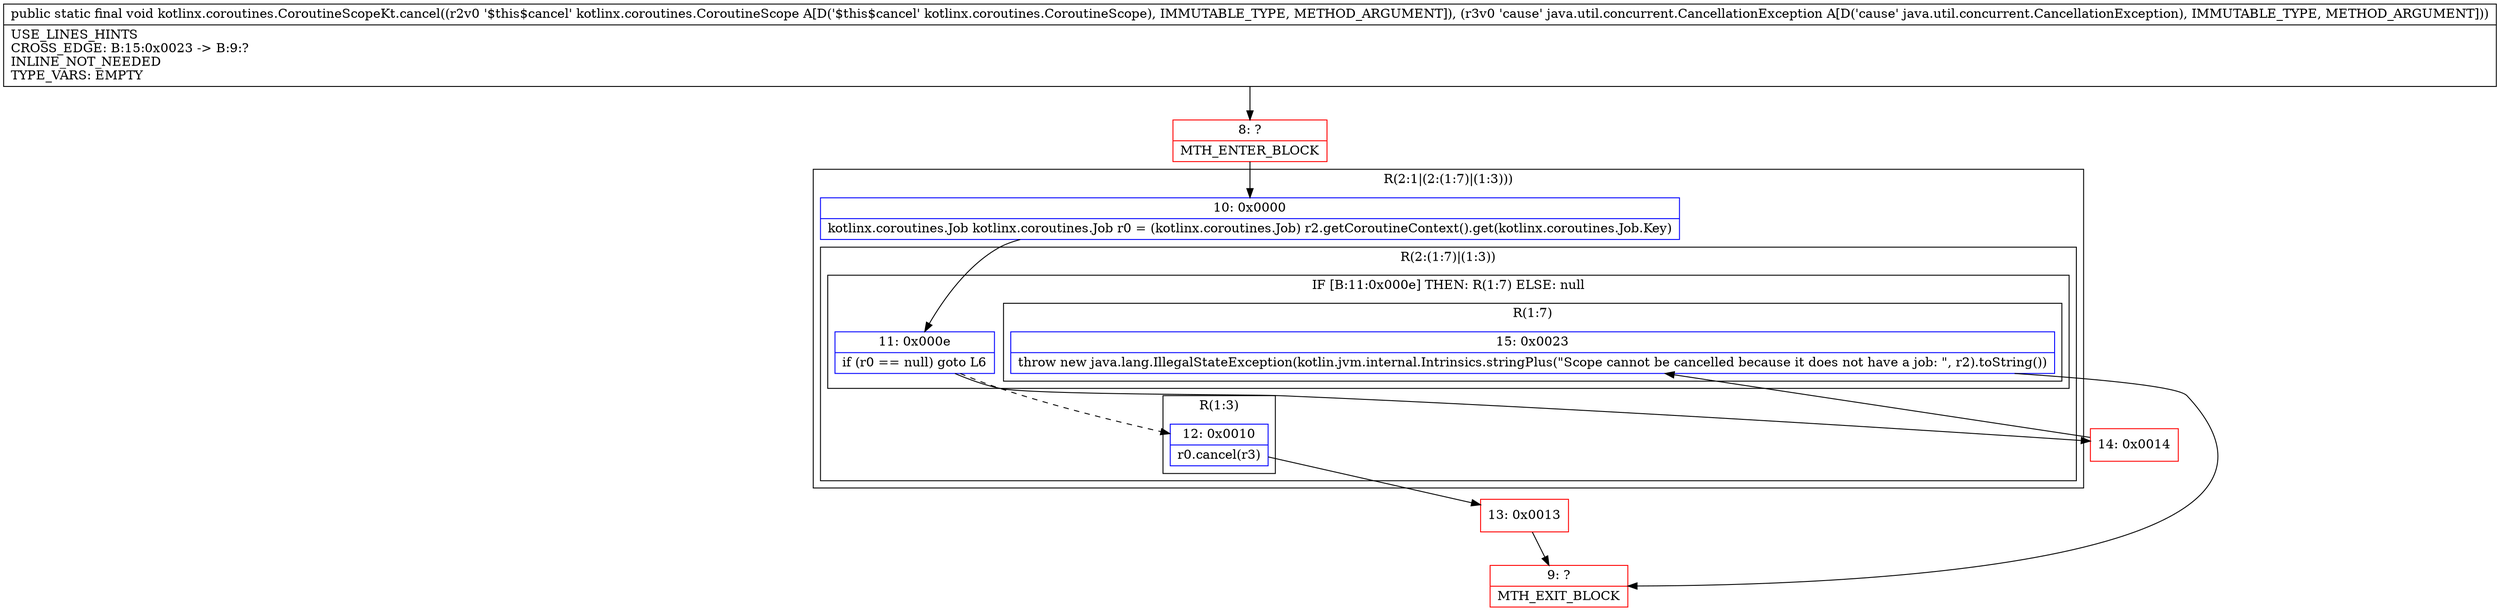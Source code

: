 digraph "CFG forkotlinx.coroutines.CoroutineScopeKt.cancel(Lkotlinx\/coroutines\/CoroutineScope;Ljava\/util\/concurrent\/CancellationException;)V" {
subgraph cluster_Region_389527986 {
label = "R(2:1|(2:(1:7)|(1:3)))";
node [shape=record,color=blue];
Node_10 [shape=record,label="{10\:\ 0x0000|kotlinx.coroutines.Job kotlinx.coroutines.Job r0 = (kotlinx.coroutines.Job) r2.getCoroutineContext().get(kotlinx.coroutines.Job.Key)\l}"];
subgraph cluster_Region_165495932 {
label = "R(2:(1:7)|(1:3))";
node [shape=record,color=blue];
subgraph cluster_IfRegion_633276352 {
label = "IF [B:11:0x000e] THEN: R(1:7) ELSE: null";
node [shape=record,color=blue];
Node_11 [shape=record,label="{11\:\ 0x000e|if (r0 == null) goto L6\l}"];
subgraph cluster_Region_125465495 {
label = "R(1:7)";
node [shape=record,color=blue];
Node_15 [shape=record,label="{15\:\ 0x0023|throw new java.lang.IllegalStateException(kotlin.jvm.internal.Intrinsics.stringPlus(\"Scope cannot be cancelled because it does not have a job: \", r2).toString())\l}"];
}
}
subgraph cluster_Region_2135585451 {
label = "R(1:3)";
node [shape=record,color=blue];
Node_12 [shape=record,label="{12\:\ 0x0010|r0.cancel(r3)\l}"];
}
}
}
Node_8 [shape=record,color=red,label="{8\:\ ?|MTH_ENTER_BLOCK\l}"];
Node_13 [shape=record,color=red,label="{13\:\ 0x0013}"];
Node_9 [shape=record,color=red,label="{9\:\ ?|MTH_EXIT_BLOCK\l}"];
Node_14 [shape=record,color=red,label="{14\:\ 0x0014}"];
MethodNode[shape=record,label="{public static final void kotlinx.coroutines.CoroutineScopeKt.cancel((r2v0 '$this$cancel' kotlinx.coroutines.CoroutineScope A[D('$this$cancel' kotlinx.coroutines.CoroutineScope), IMMUTABLE_TYPE, METHOD_ARGUMENT]), (r3v0 'cause' java.util.concurrent.CancellationException A[D('cause' java.util.concurrent.CancellationException), IMMUTABLE_TYPE, METHOD_ARGUMENT]))  | USE_LINES_HINTS\lCROSS_EDGE: B:15:0x0023 \-\> B:9:?\lINLINE_NOT_NEEDED\lTYPE_VARS: EMPTY\l}"];
MethodNode -> Node_8;Node_10 -> Node_11;
Node_11 -> Node_12[style=dashed];
Node_11 -> Node_14;
Node_15 -> Node_9;
Node_12 -> Node_13;
Node_8 -> Node_10;
Node_13 -> Node_9;
Node_14 -> Node_15;
}

